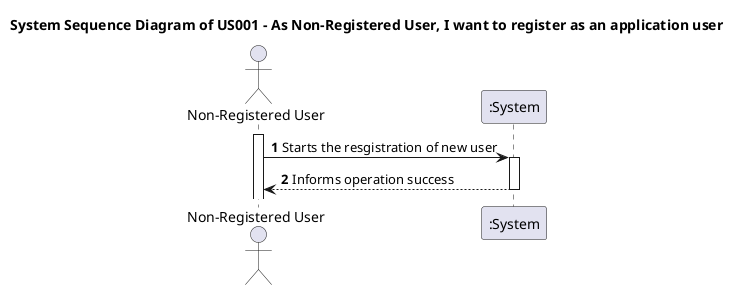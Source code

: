 @startuml
'https://plantuml.com/sequence-diagram

title System Sequence Diagram of US001 - As Non-Registered User, I want to register as an application user

autoactivate on
autonumber

actor "Non-Registered User" as User
participant ":System" as System

activate User

User -> System:Starts the resgistration of new user
'System --> User: request the required data: Name, E-mail, Function, Password, Password Confirmation and photo(optional)

'User -> System: Types required data
User <-- System: Informs operation success
@enduml
